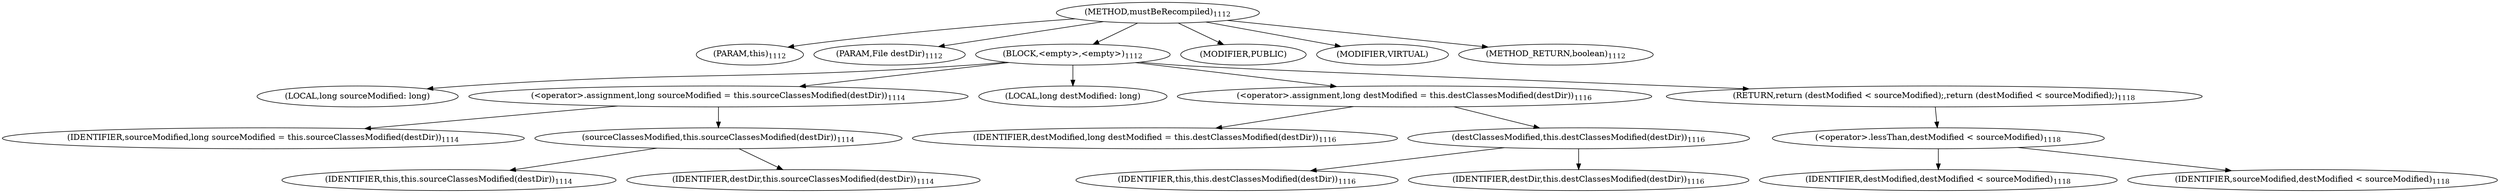 digraph "mustBeRecompiled" {  
"2679" [label = <(METHOD,mustBeRecompiled)<SUB>1112</SUB>> ]
"132" [label = <(PARAM,this)<SUB>1112</SUB>> ]
"2680" [label = <(PARAM,File destDir)<SUB>1112</SUB>> ]
"2681" [label = <(BLOCK,&lt;empty&gt;,&lt;empty&gt;)<SUB>1112</SUB>> ]
"2682" [label = <(LOCAL,long sourceModified: long)> ]
"2683" [label = <(&lt;operator&gt;.assignment,long sourceModified = this.sourceClassesModified(destDir))<SUB>1114</SUB>> ]
"2684" [label = <(IDENTIFIER,sourceModified,long sourceModified = this.sourceClassesModified(destDir))<SUB>1114</SUB>> ]
"2685" [label = <(sourceClassesModified,this.sourceClassesModified(destDir))<SUB>1114</SUB>> ]
"131" [label = <(IDENTIFIER,this,this.sourceClassesModified(destDir))<SUB>1114</SUB>> ]
"2686" [label = <(IDENTIFIER,destDir,this.sourceClassesModified(destDir))<SUB>1114</SUB>> ]
"2687" [label = <(LOCAL,long destModified: long)> ]
"2688" [label = <(&lt;operator&gt;.assignment,long destModified = this.destClassesModified(destDir))<SUB>1116</SUB>> ]
"2689" [label = <(IDENTIFIER,destModified,long destModified = this.destClassesModified(destDir))<SUB>1116</SUB>> ]
"2690" [label = <(destClassesModified,this.destClassesModified(destDir))<SUB>1116</SUB>> ]
"133" [label = <(IDENTIFIER,this,this.destClassesModified(destDir))<SUB>1116</SUB>> ]
"2691" [label = <(IDENTIFIER,destDir,this.destClassesModified(destDir))<SUB>1116</SUB>> ]
"2692" [label = <(RETURN,return (destModified &lt; sourceModified);,return (destModified &lt; sourceModified);)<SUB>1118</SUB>> ]
"2693" [label = <(&lt;operator&gt;.lessThan,destModified &lt; sourceModified)<SUB>1118</SUB>> ]
"2694" [label = <(IDENTIFIER,destModified,destModified &lt; sourceModified)<SUB>1118</SUB>> ]
"2695" [label = <(IDENTIFIER,sourceModified,destModified &lt; sourceModified)<SUB>1118</SUB>> ]
"2696" [label = <(MODIFIER,PUBLIC)> ]
"2697" [label = <(MODIFIER,VIRTUAL)> ]
"2698" [label = <(METHOD_RETURN,boolean)<SUB>1112</SUB>> ]
  "2679" -> "132" 
  "2679" -> "2680" 
  "2679" -> "2681" 
  "2679" -> "2696" 
  "2679" -> "2697" 
  "2679" -> "2698" 
  "2681" -> "2682" 
  "2681" -> "2683" 
  "2681" -> "2687" 
  "2681" -> "2688" 
  "2681" -> "2692" 
  "2683" -> "2684" 
  "2683" -> "2685" 
  "2685" -> "131" 
  "2685" -> "2686" 
  "2688" -> "2689" 
  "2688" -> "2690" 
  "2690" -> "133" 
  "2690" -> "2691" 
  "2692" -> "2693" 
  "2693" -> "2694" 
  "2693" -> "2695" 
}
